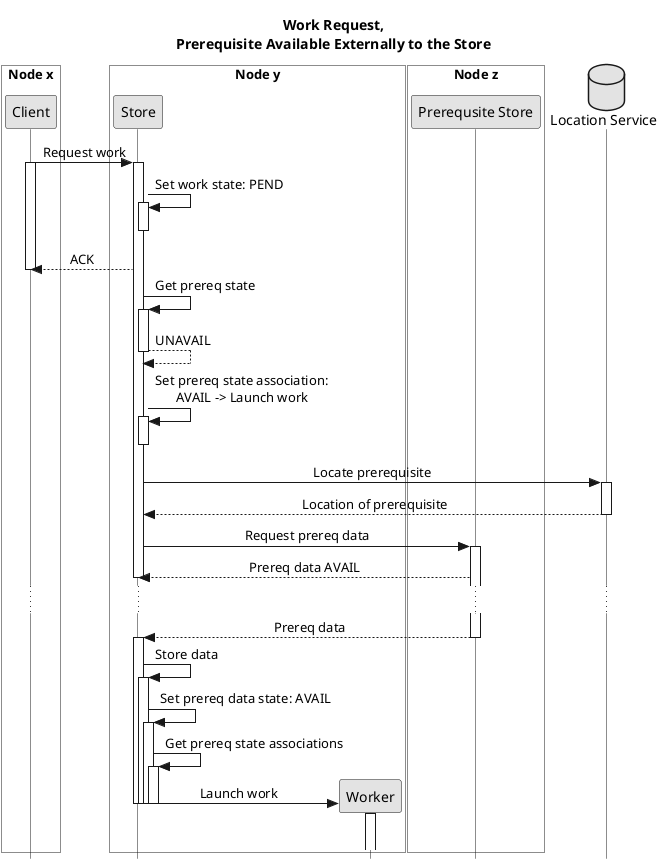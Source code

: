 @startuml
skinparam monochrome true
skinparam shadowing false
skinparam style strictuml
skinparam LifelineStrategy nosolid
skinparam sequenceMessageAlign center
title Work Request,\nPrerequisite Available Externally to the Store

box "Node x" #ffffff
participant Client as client
end box
box "Node y" #ffffff
participant Store as store
participant Worker as worker
end box
box "Node z" #ffffff
participant "Prerequsite Store" as pstore
end box
database "Location Service" as ls

client -> store ++: Request work
activate client
store -> store ++--: Set work state: PEND
store --> client: ACK
deactivate client
store -> store ++: Get prereq state
return UNAVAIL
store -> store ++--: Set prereq state association:\nAVAIL -> Launch work
store -> ls ++: Locate prerequisite
return Location of prerequisite
store -> pstore ++: Request prereq data
pstore --> store: Prereq data AVAIL
deactivate store
...
pstore --> store --: Prereq data
activate store
store -> store ++: Store data
store -> store ++: Set prereq data state: AVAIL
store -> store ++: Get prereq state associations
store -> worker **: Launch work
deactivate store
deactivate store
deactivate store
deactivate store
activate worker
|||
@enduml
